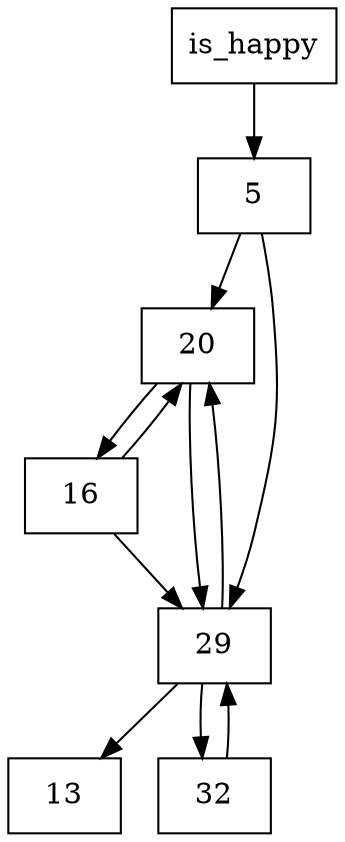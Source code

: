 digraph {
    node [shape=rectangle]
    "is_happy"
    "5"
    "13"
    "16"
    "20"
    "29"
    "32"
    
    "is_happy" -> "5"
    "5" -> "20"
    "5" -> "29"
    "20" -> "29"
    "20" -> "16"
    "16" -> "20"
    "16" -> "29"
    "29" -> "32"
    "29" -> "20"
    "29" -> "13"
    "32" -> "29"
}